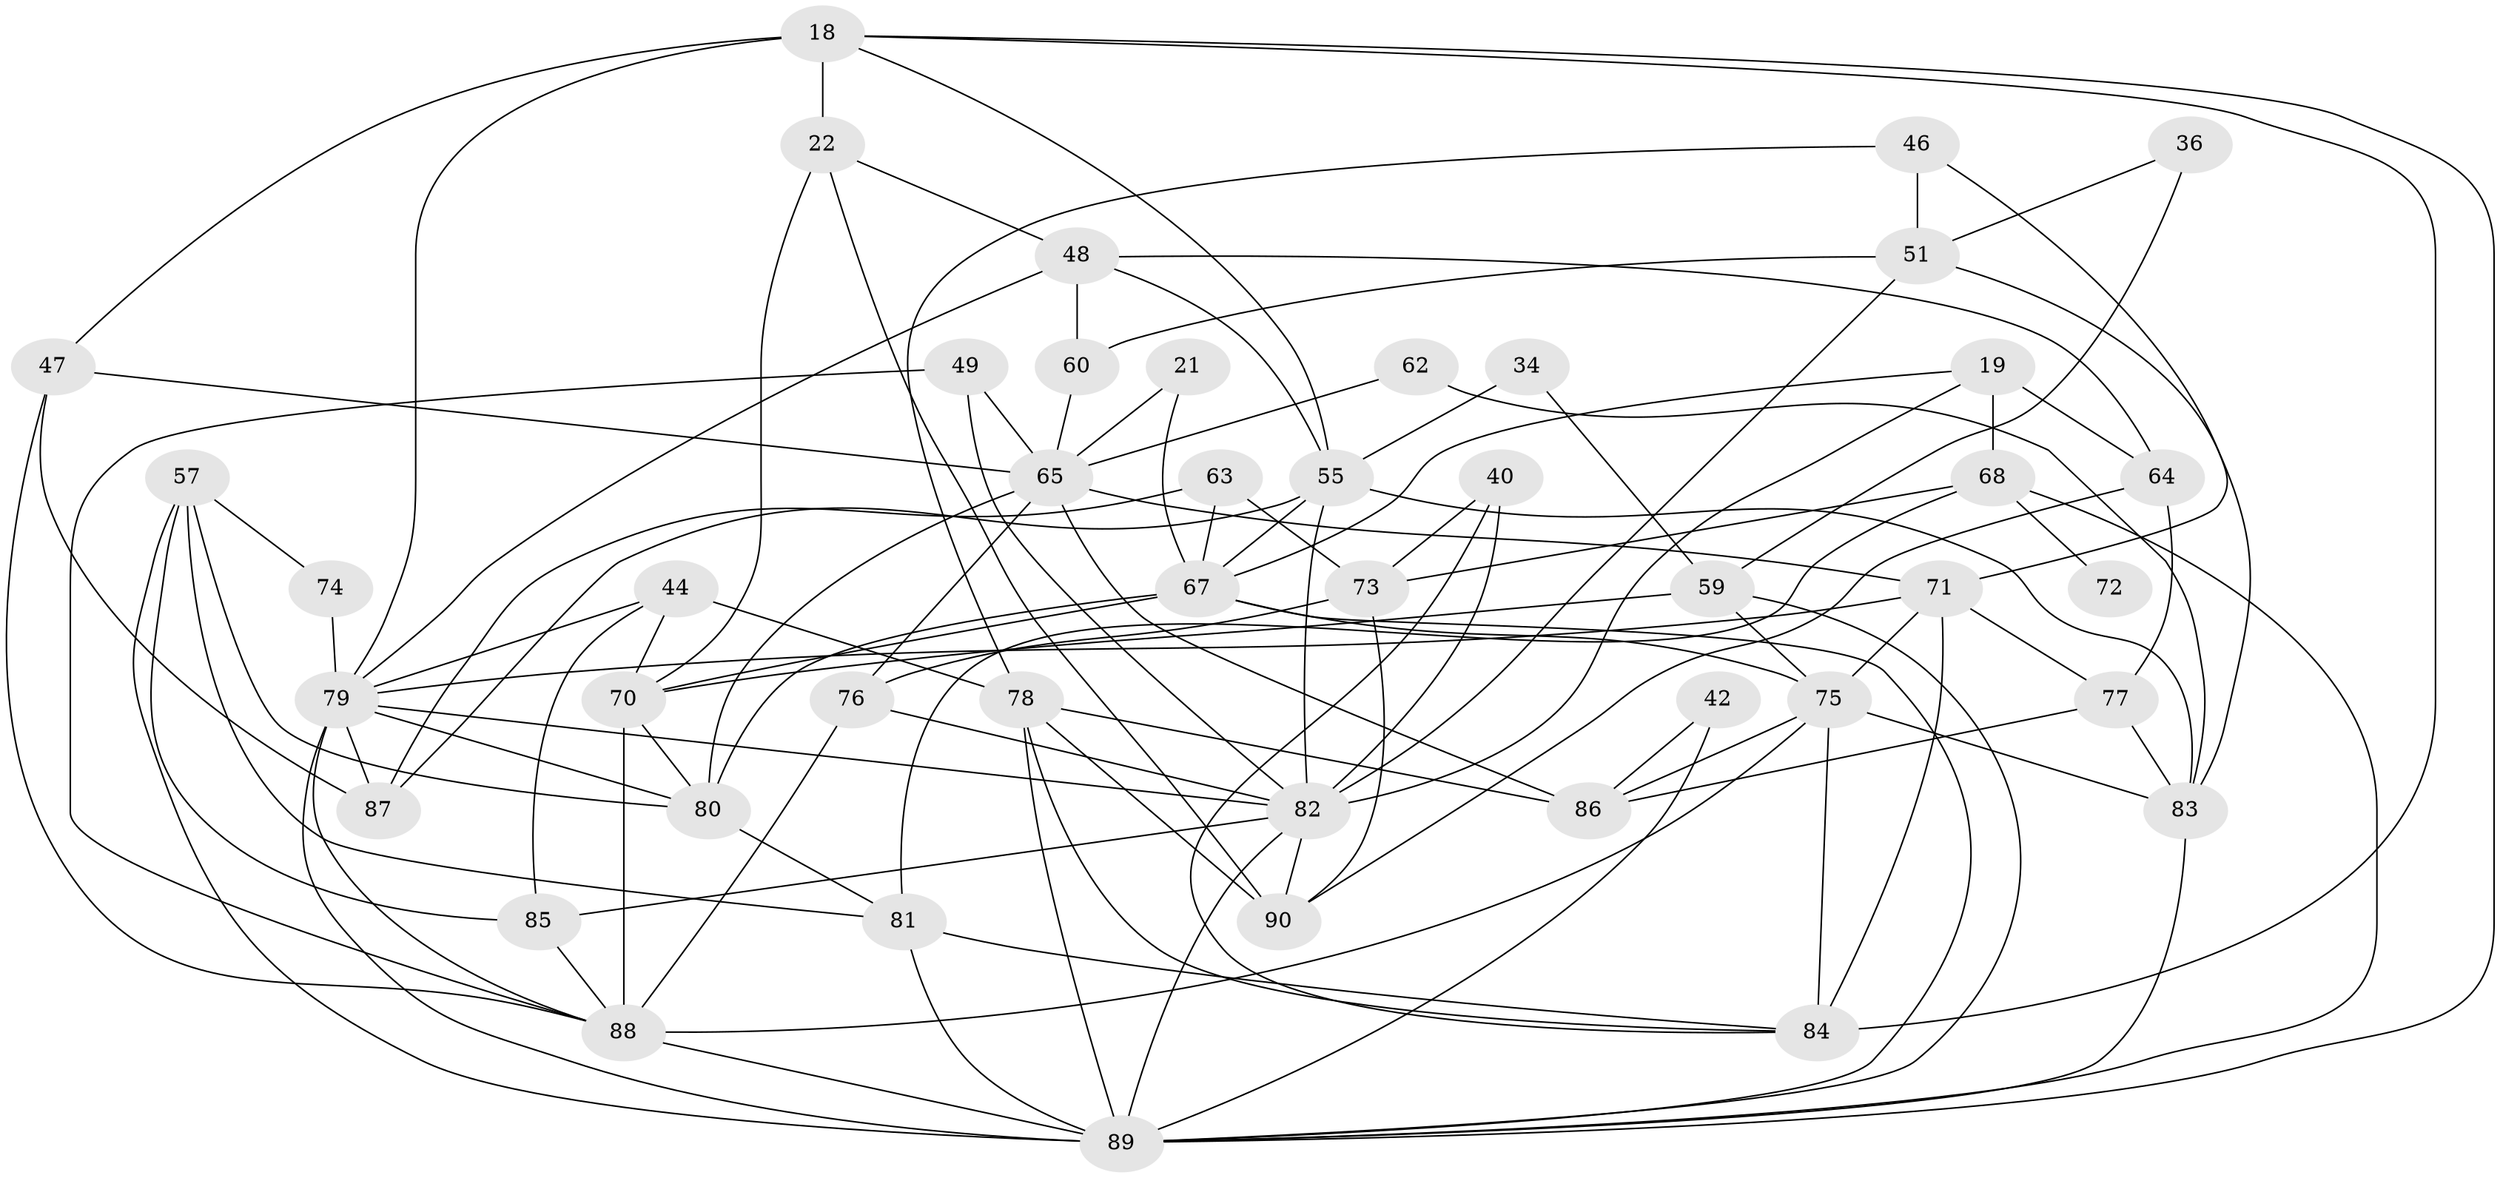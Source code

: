 // original degree distribution, {5: 0.2111111111111111, 3: 0.2222222222222222, 2: 0.14444444444444443, 4: 0.3, 6: 0.07777777777777778, 7: 0.03333333333333333, 8: 0.011111111111111112}
// Generated by graph-tools (version 1.1) at 2025/49/03/09/25 04:49:14]
// undirected, 45 vertices, 111 edges
graph export_dot {
graph [start="1"]
  node [color=gray90,style=filled];
  18 [super="+17"];
  19;
  21;
  22 [super="+20"];
  34;
  36;
  40;
  42;
  44;
  46;
  47 [super="+45"];
  48 [super="+8"];
  49 [super="+27"];
  51;
  55 [super="+25+9"];
  57 [super="+35"];
  59 [super="+56"];
  60;
  62;
  63;
  64;
  65 [super="+43"];
  67 [super="+24"];
  68 [super="+66"];
  70 [super="+14+69"];
  71 [super="+2"];
  72;
  73;
  74;
  75 [super="+26+28"];
  76;
  77;
  78 [super="+1"];
  79 [super="+61"];
  80 [super="+10"];
  81 [super="+33+30"];
  82 [super="+52+41"];
  83;
  84 [super="+4"];
  85;
  86;
  87 [super="+37"];
  88 [super="+29+23+50+39"];
  89 [super="+38+58"];
  90;
  18 -- 22;
  18 -- 47;
  18 -- 84;
  18 -- 55;
  18 -- 89;
  18 -- 79 [weight=2];
  19 -- 64;
  19 -- 68 [weight=2];
  19 -- 67;
  19 -- 82;
  21 -- 65;
  21 -- 67;
  22 -- 90 [weight=2];
  22 -- 70;
  22 -- 48;
  34 -- 55;
  34 -- 59;
  36 -- 51;
  36 -- 59;
  40 -- 84;
  40 -- 82;
  40 -- 73;
  42 -- 86;
  42 -- 89;
  44 -- 70;
  44 -- 79;
  44 -- 78;
  44 -- 85;
  46 -- 71;
  46 -- 51;
  46 -- 78;
  47 -- 87;
  47 -- 88;
  47 -- 65;
  48 -- 60;
  48 -- 64;
  48 -- 55;
  48 -- 79;
  49 -- 65;
  49 -- 82;
  49 -- 88;
  51 -- 60;
  51 -- 83;
  51 -- 82;
  55 -- 67 [weight=2];
  55 -- 82 [weight=2];
  55 -- 83;
  55 -- 87;
  57 -- 85 [weight=2];
  57 -- 80 [weight=2];
  57 -- 74;
  57 -- 81;
  57 -- 89;
  59 -- 70 [weight=2];
  59 -- 89 [weight=3];
  59 -- 75;
  60 -- 65;
  62 -- 83;
  62 -- 65;
  63 -- 73;
  63 -- 67;
  63 -- 87;
  64 -- 90;
  64 -- 77;
  65 -- 71 [weight=2];
  65 -- 86;
  65 -- 76;
  65 -- 80;
  67 -- 75;
  67 -- 80;
  67 -- 89;
  67 -- 70;
  68 -- 73;
  68 -- 72 [weight=2];
  68 -- 81;
  68 -- 89;
  70 -- 80;
  70 -- 88;
  71 -- 77;
  71 -- 84 [weight=2];
  71 -- 75;
  71 -- 79 [weight=2];
  73 -- 76;
  73 -- 90;
  74 -- 79;
  75 -- 88 [weight=2];
  75 -- 83;
  75 -- 84;
  75 -- 86;
  76 -- 82;
  76 -- 88;
  77 -- 86;
  77 -- 83;
  78 -- 84;
  78 -- 86;
  78 -- 90;
  78 -- 89;
  79 -- 88 [weight=2];
  79 -- 80;
  79 -- 82;
  79 -- 87;
  79 -- 89;
  80 -- 81;
  81 -- 84;
  81 -- 89;
  82 -- 85;
  82 -- 90;
  82 -- 89 [weight=3];
  83 -- 89;
  85 -- 88 [weight=3];
  88 -- 89 [weight=4];
}

